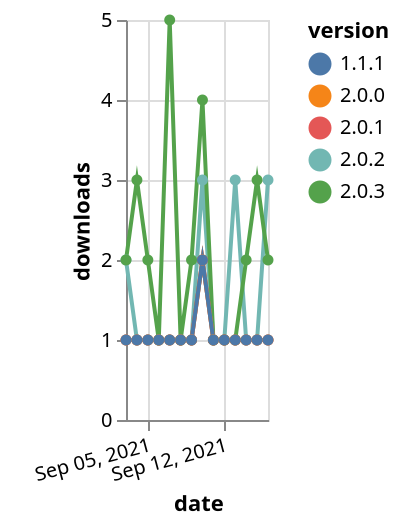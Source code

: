 {"$schema": "https://vega.github.io/schema/vega-lite/v5.json", "description": "A simple bar chart with embedded data.", "data": {"values": [{"date": "2021-09-03", "total": 804, "delta": 2, "version": "2.0.2"}, {"date": "2021-09-04", "total": 805, "delta": 1, "version": "2.0.2"}, {"date": "2021-09-05", "total": 806, "delta": 1, "version": "2.0.2"}, {"date": "2021-09-06", "total": 807, "delta": 1, "version": "2.0.2"}, {"date": "2021-09-07", "total": 808, "delta": 1, "version": "2.0.2"}, {"date": "2021-09-08", "total": 809, "delta": 1, "version": "2.0.2"}, {"date": "2021-09-09", "total": 810, "delta": 1, "version": "2.0.2"}, {"date": "2021-09-10", "total": 813, "delta": 3, "version": "2.0.2"}, {"date": "2021-09-11", "total": 814, "delta": 1, "version": "2.0.2"}, {"date": "2021-09-12", "total": 815, "delta": 1, "version": "2.0.2"}, {"date": "2021-09-13", "total": 818, "delta": 3, "version": "2.0.2"}, {"date": "2021-09-14", "total": 819, "delta": 1, "version": "2.0.2"}, {"date": "2021-09-15", "total": 820, "delta": 1, "version": "2.0.2"}, {"date": "2021-09-16", "total": 823, "delta": 3, "version": "2.0.2"}, {"date": "2021-09-03", "total": 420, "delta": 2, "version": "2.0.3"}, {"date": "2021-09-04", "total": 423, "delta": 3, "version": "2.0.3"}, {"date": "2021-09-05", "total": 425, "delta": 2, "version": "2.0.3"}, {"date": "2021-09-06", "total": 426, "delta": 1, "version": "2.0.3"}, {"date": "2021-09-07", "total": 431, "delta": 5, "version": "2.0.3"}, {"date": "2021-09-08", "total": 432, "delta": 1, "version": "2.0.3"}, {"date": "2021-09-09", "total": 434, "delta": 2, "version": "2.0.3"}, {"date": "2021-09-10", "total": 438, "delta": 4, "version": "2.0.3"}, {"date": "2021-09-11", "total": 439, "delta": 1, "version": "2.0.3"}, {"date": "2021-09-12", "total": 440, "delta": 1, "version": "2.0.3"}, {"date": "2021-09-13", "total": 441, "delta": 1, "version": "2.0.3"}, {"date": "2021-09-14", "total": 443, "delta": 2, "version": "2.0.3"}, {"date": "2021-09-15", "total": 446, "delta": 3, "version": "2.0.3"}, {"date": "2021-09-16", "total": 448, "delta": 2, "version": "2.0.3"}, {"date": "2021-09-03", "total": 345, "delta": 1, "version": "2.0.1"}, {"date": "2021-09-04", "total": 346, "delta": 1, "version": "2.0.1"}, {"date": "2021-09-05", "total": 347, "delta": 1, "version": "2.0.1"}, {"date": "2021-09-06", "total": 348, "delta": 1, "version": "2.0.1"}, {"date": "2021-09-07", "total": 349, "delta": 1, "version": "2.0.1"}, {"date": "2021-09-08", "total": 350, "delta": 1, "version": "2.0.1"}, {"date": "2021-09-09", "total": 351, "delta": 1, "version": "2.0.1"}, {"date": "2021-09-10", "total": 353, "delta": 2, "version": "2.0.1"}, {"date": "2021-09-11", "total": 354, "delta": 1, "version": "2.0.1"}, {"date": "2021-09-12", "total": 355, "delta": 1, "version": "2.0.1"}, {"date": "2021-09-13", "total": 356, "delta": 1, "version": "2.0.1"}, {"date": "2021-09-14", "total": 357, "delta": 1, "version": "2.0.1"}, {"date": "2021-09-15", "total": 358, "delta": 1, "version": "2.0.1"}, {"date": "2021-09-16", "total": 359, "delta": 1, "version": "2.0.1"}, {"date": "2021-09-03", "total": 316, "delta": 1, "version": "2.0.0"}, {"date": "2021-09-04", "total": 317, "delta": 1, "version": "2.0.0"}, {"date": "2021-09-05", "total": 318, "delta": 1, "version": "2.0.0"}, {"date": "2021-09-06", "total": 319, "delta": 1, "version": "2.0.0"}, {"date": "2021-09-07", "total": 320, "delta": 1, "version": "2.0.0"}, {"date": "2021-09-08", "total": 321, "delta": 1, "version": "2.0.0"}, {"date": "2021-09-09", "total": 322, "delta": 1, "version": "2.0.0"}, {"date": "2021-09-10", "total": 324, "delta": 2, "version": "2.0.0"}, {"date": "2021-09-11", "total": 325, "delta": 1, "version": "2.0.0"}, {"date": "2021-09-12", "total": 326, "delta": 1, "version": "2.0.0"}, {"date": "2021-09-13", "total": 327, "delta": 1, "version": "2.0.0"}, {"date": "2021-09-14", "total": 328, "delta": 1, "version": "2.0.0"}, {"date": "2021-09-15", "total": 329, "delta": 1, "version": "2.0.0"}, {"date": "2021-09-16", "total": 330, "delta": 1, "version": "2.0.0"}, {"date": "2021-09-03", "total": 239, "delta": 1, "version": "1.1.1"}, {"date": "2021-09-04", "total": 240, "delta": 1, "version": "1.1.1"}, {"date": "2021-09-05", "total": 241, "delta": 1, "version": "1.1.1"}, {"date": "2021-09-06", "total": 242, "delta": 1, "version": "1.1.1"}, {"date": "2021-09-07", "total": 243, "delta": 1, "version": "1.1.1"}, {"date": "2021-09-08", "total": 244, "delta": 1, "version": "1.1.1"}, {"date": "2021-09-09", "total": 245, "delta": 1, "version": "1.1.1"}, {"date": "2021-09-10", "total": 247, "delta": 2, "version": "1.1.1"}, {"date": "2021-09-11", "total": 248, "delta": 1, "version": "1.1.1"}, {"date": "2021-09-12", "total": 249, "delta": 1, "version": "1.1.1"}, {"date": "2021-09-13", "total": 250, "delta": 1, "version": "1.1.1"}, {"date": "2021-09-14", "total": 251, "delta": 1, "version": "1.1.1"}, {"date": "2021-09-15", "total": 252, "delta": 1, "version": "1.1.1"}, {"date": "2021-09-16", "total": 253, "delta": 1, "version": "1.1.1"}]}, "width": "container", "mark": {"type": "line", "point": {"filled": true}}, "encoding": {"x": {"field": "date", "type": "temporal", "timeUnit": "yearmonthdate", "title": "date", "axis": {"labelAngle": -15}}, "y": {"field": "delta", "type": "quantitative", "title": "downloads"}, "color": {"field": "version", "type": "nominal"}, "tooltip": {"field": "delta"}}}